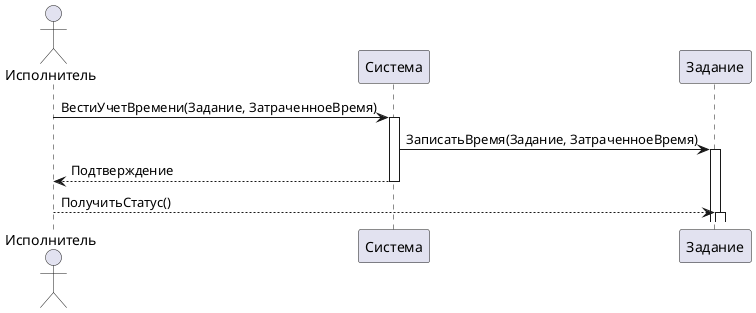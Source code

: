@startuml
actor Исполнитель
participant Система
participant Задание

Исполнитель -> Система: ВестиУчетВремени(Задание, ЗатраченноеВремя)
activate Система
Система -> Задание: ЗаписатьВремя(Задание, ЗатраченноеВремя)
activate Задание
Система --> Исполнитель: Подтверждение
deactivate Система
Исполнитель --> Задание: ПолучитьСтатус()
activate Задание
@enduml
